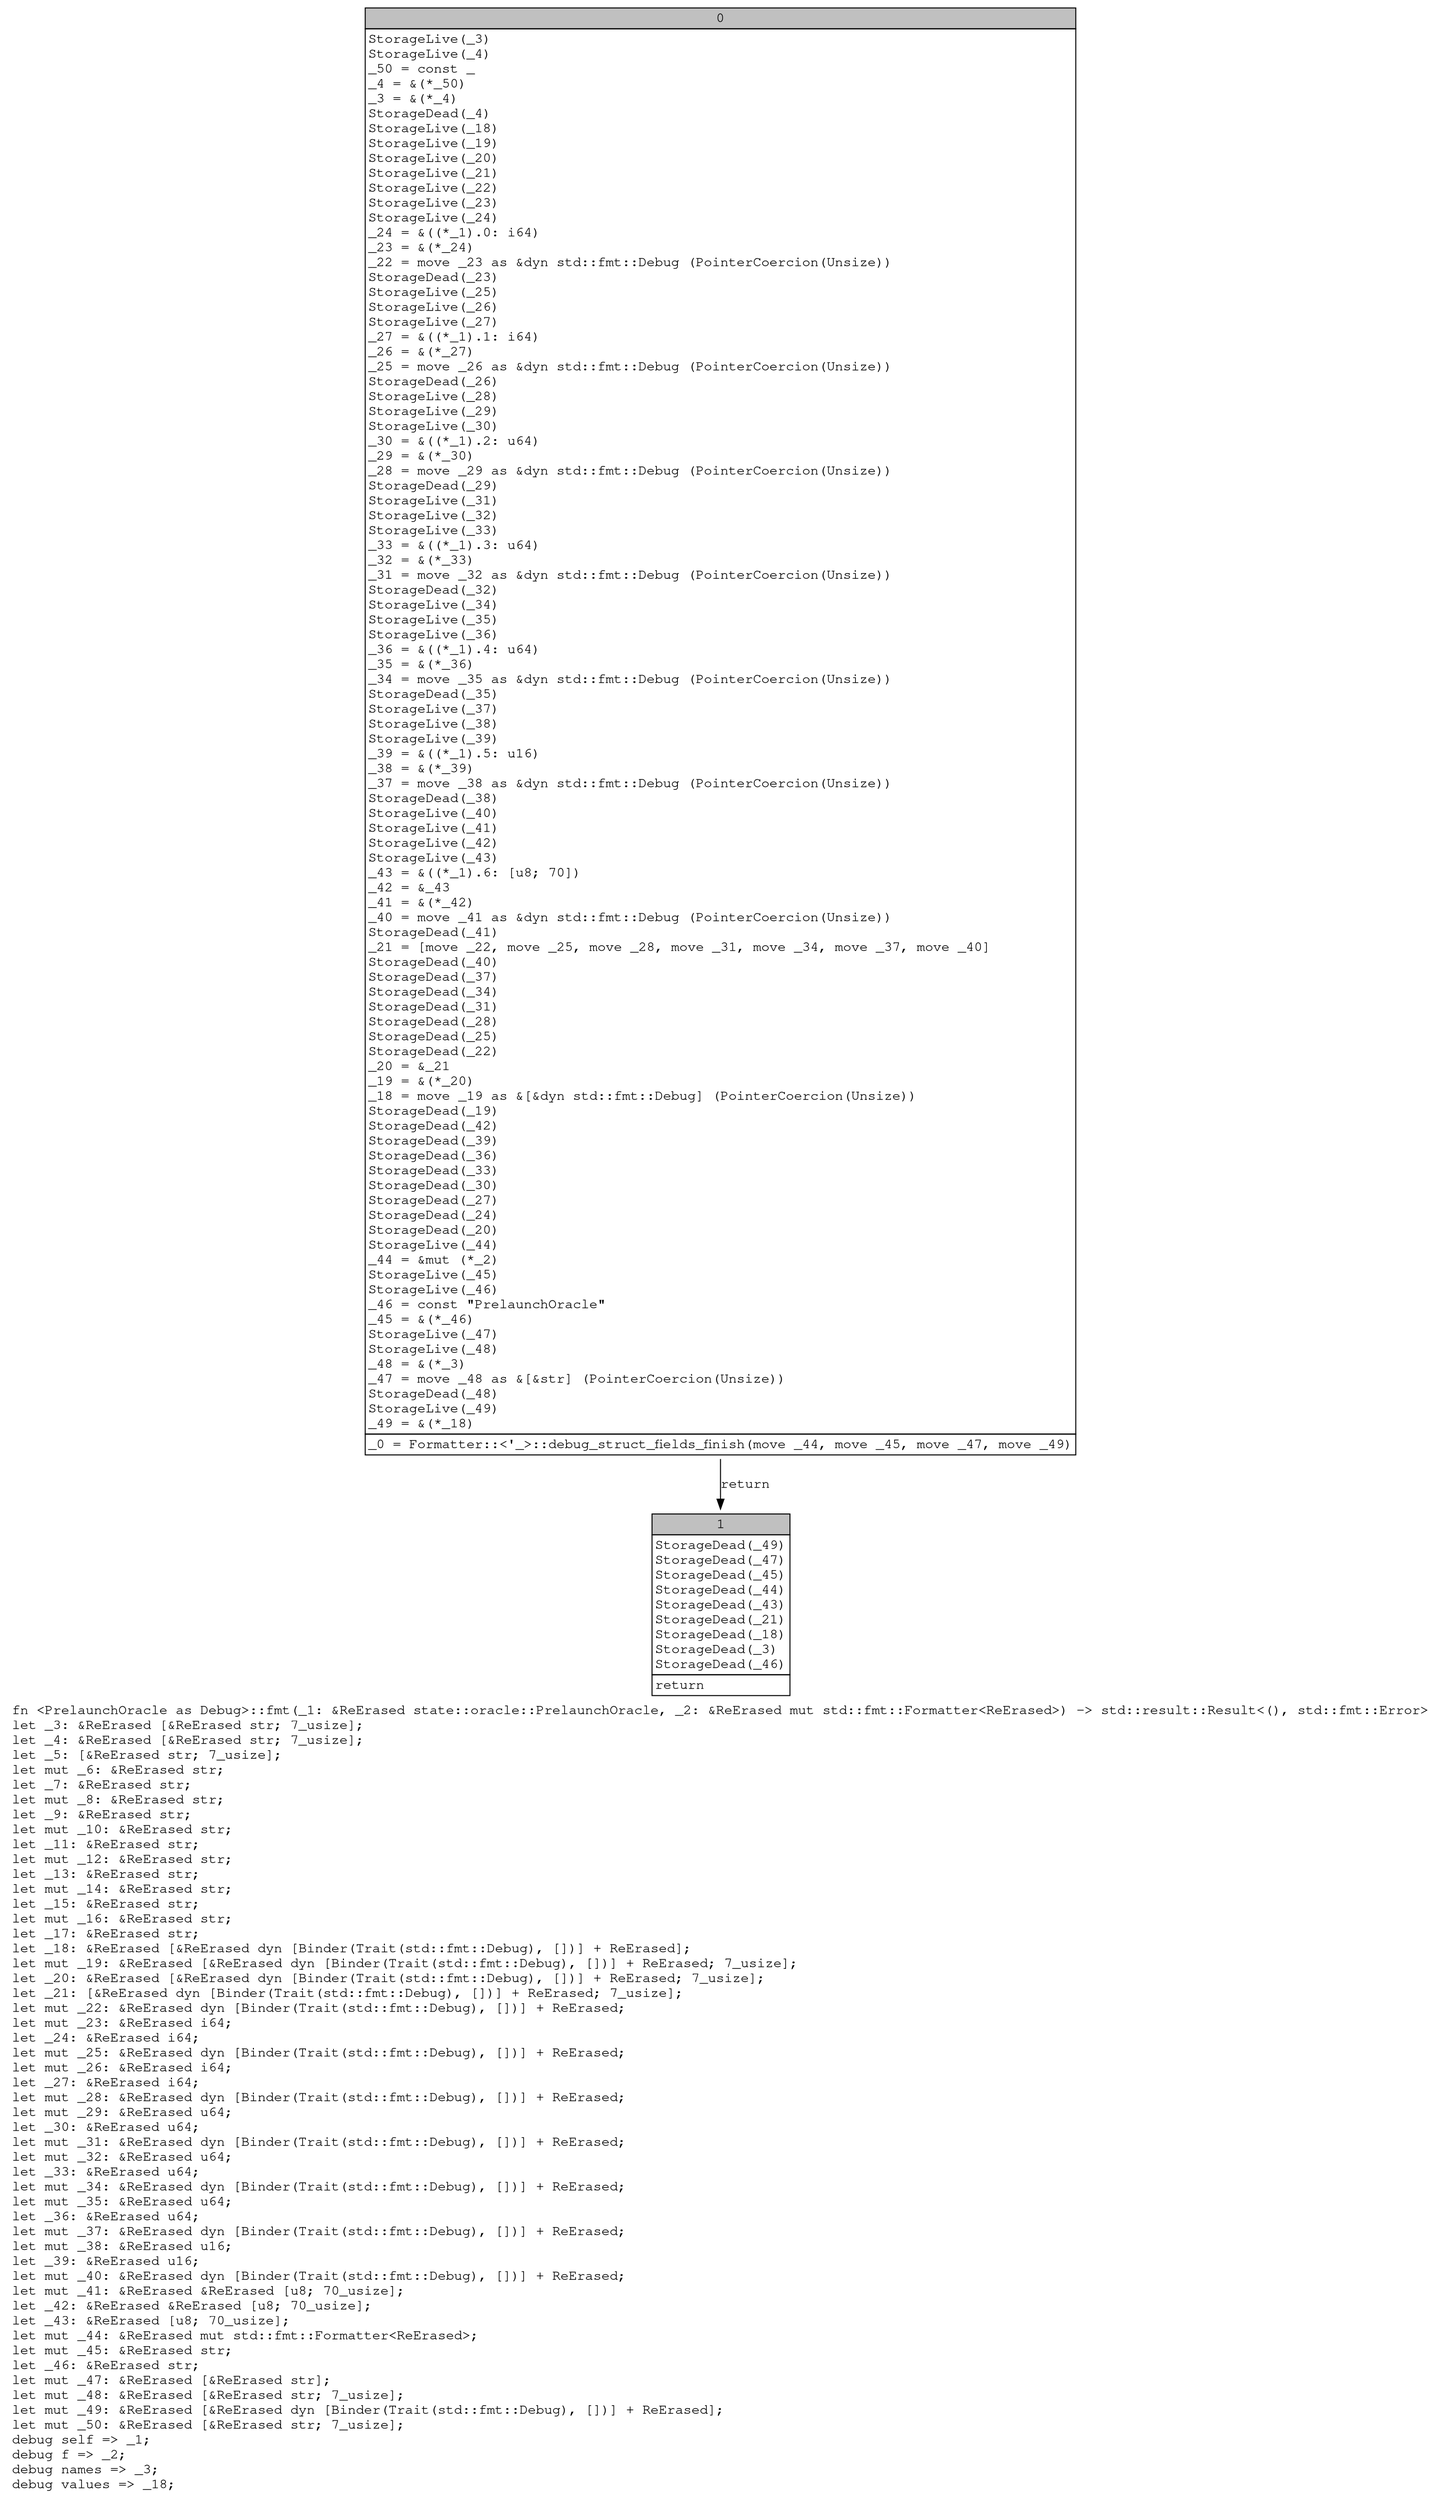 digraph Mir_0_16810 {
    graph [fontname="Courier, monospace"];
    node [fontname="Courier, monospace"];
    edge [fontname="Courier, monospace"];
    label=<fn &lt;PrelaunchOracle as Debug&gt;::fmt(_1: &amp;ReErased state::oracle::PrelaunchOracle, _2: &amp;ReErased mut std::fmt::Formatter&lt;ReErased&gt;) -&gt; std::result::Result&lt;(), std::fmt::Error&gt;<br align="left"/>let _3: &amp;ReErased [&amp;ReErased str; 7_usize];<br align="left"/>let _4: &amp;ReErased [&amp;ReErased str; 7_usize];<br align="left"/>let _5: [&amp;ReErased str; 7_usize];<br align="left"/>let mut _6: &amp;ReErased str;<br align="left"/>let _7: &amp;ReErased str;<br align="left"/>let mut _8: &amp;ReErased str;<br align="left"/>let _9: &amp;ReErased str;<br align="left"/>let mut _10: &amp;ReErased str;<br align="left"/>let _11: &amp;ReErased str;<br align="left"/>let mut _12: &amp;ReErased str;<br align="left"/>let _13: &amp;ReErased str;<br align="left"/>let mut _14: &amp;ReErased str;<br align="left"/>let _15: &amp;ReErased str;<br align="left"/>let mut _16: &amp;ReErased str;<br align="left"/>let _17: &amp;ReErased str;<br align="left"/>let _18: &amp;ReErased [&amp;ReErased dyn [Binder(Trait(std::fmt::Debug), [])] + ReErased];<br align="left"/>let mut _19: &amp;ReErased [&amp;ReErased dyn [Binder(Trait(std::fmt::Debug), [])] + ReErased; 7_usize];<br align="left"/>let _20: &amp;ReErased [&amp;ReErased dyn [Binder(Trait(std::fmt::Debug), [])] + ReErased; 7_usize];<br align="left"/>let _21: [&amp;ReErased dyn [Binder(Trait(std::fmt::Debug), [])] + ReErased; 7_usize];<br align="left"/>let mut _22: &amp;ReErased dyn [Binder(Trait(std::fmt::Debug), [])] + ReErased;<br align="left"/>let mut _23: &amp;ReErased i64;<br align="left"/>let _24: &amp;ReErased i64;<br align="left"/>let mut _25: &amp;ReErased dyn [Binder(Trait(std::fmt::Debug), [])] + ReErased;<br align="left"/>let mut _26: &amp;ReErased i64;<br align="left"/>let _27: &amp;ReErased i64;<br align="left"/>let mut _28: &amp;ReErased dyn [Binder(Trait(std::fmt::Debug), [])] + ReErased;<br align="left"/>let mut _29: &amp;ReErased u64;<br align="left"/>let _30: &amp;ReErased u64;<br align="left"/>let mut _31: &amp;ReErased dyn [Binder(Trait(std::fmt::Debug), [])] + ReErased;<br align="left"/>let mut _32: &amp;ReErased u64;<br align="left"/>let _33: &amp;ReErased u64;<br align="left"/>let mut _34: &amp;ReErased dyn [Binder(Trait(std::fmt::Debug), [])] + ReErased;<br align="left"/>let mut _35: &amp;ReErased u64;<br align="left"/>let _36: &amp;ReErased u64;<br align="left"/>let mut _37: &amp;ReErased dyn [Binder(Trait(std::fmt::Debug), [])] + ReErased;<br align="left"/>let mut _38: &amp;ReErased u16;<br align="left"/>let _39: &amp;ReErased u16;<br align="left"/>let mut _40: &amp;ReErased dyn [Binder(Trait(std::fmt::Debug), [])] + ReErased;<br align="left"/>let mut _41: &amp;ReErased &amp;ReErased [u8; 70_usize];<br align="left"/>let _42: &amp;ReErased &amp;ReErased [u8; 70_usize];<br align="left"/>let _43: &amp;ReErased [u8; 70_usize];<br align="left"/>let mut _44: &amp;ReErased mut std::fmt::Formatter&lt;ReErased&gt;;<br align="left"/>let mut _45: &amp;ReErased str;<br align="left"/>let _46: &amp;ReErased str;<br align="left"/>let mut _47: &amp;ReErased [&amp;ReErased str];<br align="left"/>let mut _48: &amp;ReErased [&amp;ReErased str; 7_usize];<br align="left"/>let mut _49: &amp;ReErased [&amp;ReErased dyn [Binder(Trait(std::fmt::Debug), [])] + ReErased];<br align="left"/>let mut _50: &amp;ReErased [&amp;ReErased str; 7_usize];<br align="left"/>debug self =&gt; _1;<br align="left"/>debug f =&gt; _2;<br align="left"/>debug names =&gt; _3;<br align="left"/>debug values =&gt; _18;<br align="left"/>>;
    bb0__0_16810 [shape="none", label=<<table border="0" cellborder="1" cellspacing="0"><tr><td bgcolor="gray" align="center" colspan="1">0</td></tr><tr><td align="left" balign="left">StorageLive(_3)<br/>StorageLive(_4)<br/>_50 = const _<br/>_4 = &amp;(*_50)<br/>_3 = &amp;(*_4)<br/>StorageDead(_4)<br/>StorageLive(_18)<br/>StorageLive(_19)<br/>StorageLive(_20)<br/>StorageLive(_21)<br/>StorageLive(_22)<br/>StorageLive(_23)<br/>StorageLive(_24)<br/>_24 = &amp;((*_1).0: i64)<br/>_23 = &amp;(*_24)<br/>_22 = move _23 as &amp;dyn std::fmt::Debug (PointerCoercion(Unsize))<br/>StorageDead(_23)<br/>StorageLive(_25)<br/>StorageLive(_26)<br/>StorageLive(_27)<br/>_27 = &amp;((*_1).1: i64)<br/>_26 = &amp;(*_27)<br/>_25 = move _26 as &amp;dyn std::fmt::Debug (PointerCoercion(Unsize))<br/>StorageDead(_26)<br/>StorageLive(_28)<br/>StorageLive(_29)<br/>StorageLive(_30)<br/>_30 = &amp;((*_1).2: u64)<br/>_29 = &amp;(*_30)<br/>_28 = move _29 as &amp;dyn std::fmt::Debug (PointerCoercion(Unsize))<br/>StorageDead(_29)<br/>StorageLive(_31)<br/>StorageLive(_32)<br/>StorageLive(_33)<br/>_33 = &amp;((*_1).3: u64)<br/>_32 = &amp;(*_33)<br/>_31 = move _32 as &amp;dyn std::fmt::Debug (PointerCoercion(Unsize))<br/>StorageDead(_32)<br/>StorageLive(_34)<br/>StorageLive(_35)<br/>StorageLive(_36)<br/>_36 = &amp;((*_1).4: u64)<br/>_35 = &amp;(*_36)<br/>_34 = move _35 as &amp;dyn std::fmt::Debug (PointerCoercion(Unsize))<br/>StorageDead(_35)<br/>StorageLive(_37)<br/>StorageLive(_38)<br/>StorageLive(_39)<br/>_39 = &amp;((*_1).5: u16)<br/>_38 = &amp;(*_39)<br/>_37 = move _38 as &amp;dyn std::fmt::Debug (PointerCoercion(Unsize))<br/>StorageDead(_38)<br/>StorageLive(_40)<br/>StorageLive(_41)<br/>StorageLive(_42)<br/>StorageLive(_43)<br/>_43 = &amp;((*_1).6: [u8; 70])<br/>_42 = &amp;_43<br/>_41 = &amp;(*_42)<br/>_40 = move _41 as &amp;dyn std::fmt::Debug (PointerCoercion(Unsize))<br/>StorageDead(_41)<br/>_21 = [move _22, move _25, move _28, move _31, move _34, move _37, move _40]<br/>StorageDead(_40)<br/>StorageDead(_37)<br/>StorageDead(_34)<br/>StorageDead(_31)<br/>StorageDead(_28)<br/>StorageDead(_25)<br/>StorageDead(_22)<br/>_20 = &amp;_21<br/>_19 = &amp;(*_20)<br/>_18 = move _19 as &amp;[&amp;dyn std::fmt::Debug] (PointerCoercion(Unsize))<br/>StorageDead(_19)<br/>StorageDead(_42)<br/>StorageDead(_39)<br/>StorageDead(_36)<br/>StorageDead(_33)<br/>StorageDead(_30)<br/>StorageDead(_27)<br/>StorageDead(_24)<br/>StorageDead(_20)<br/>StorageLive(_44)<br/>_44 = &amp;mut (*_2)<br/>StorageLive(_45)<br/>StorageLive(_46)<br/>_46 = const &quot;PrelaunchOracle&quot;<br/>_45 = &amp;(*_46)<br/>StorageLive(_47)<br/>StorageLive(_48)<br/>_48 = &amp;(*_3)<br/>_47 = move _48 as &amp;[&amp;str] (PointerCoercion(Unsize))<br/>StorageDead(_48)<br/>StorageLive(_49)<br/>_49 = &amp;(*_18)<br/></td></tr><tr><td align="left">_0 = Formatter::&lt;'_&gt;::debug_struct_fields_finish(move _44, move _45, move _47, move _49)</td></tr></table>>];
    bb1__0_16810 [shape="none", label=<<table border="0" cellborder="1" cellspacing="0"><tr><td bgcolor="gray" align="center" colspan="1">1</td></tr><tr><td align="left" balign="left">StorageDead(_49)<br/>StorageDead(_47)<br/>StorageDead(_45)<br/>StorageDead(_44)<br/>StorageDead(_43)<br/>StorageDead(_21)<br/>StorageDead(_18)<br/>StorageDead(_3)<br/>StorageDead(_46)<br/></td></tr><tr><td align="left">return</td></tr></table>>];
    bb0__0_16810 -> bb1__0_16810 [label="return"];
}
